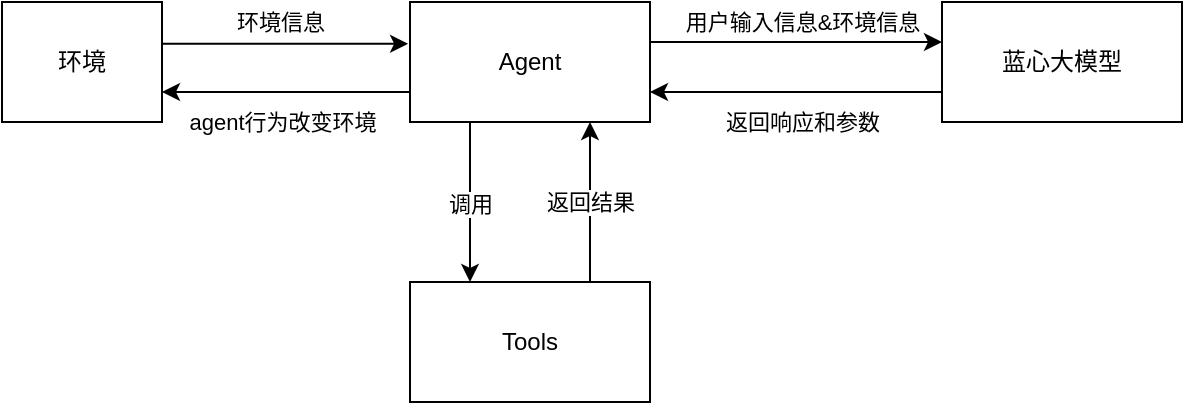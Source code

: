 <mxfile version="24.4.0" type="github">
  <diagram name="第 1 页" id="jfku7HxZWBX7OIH1ryAx">
    <mxGraphModel dx="651" dy="392" grid="1" gridSize="10" guides="1" tooltips="1" connect="1" arrows="1" fold="1" page="1" pageScale="1" pageWidth="827" pageHeight="1169" math="0" shadow="0">
      <root>
        <mxCell id="0" />
        <mxCell id="1" parent="0" />
        <mxCell id="d6JLlXKGqsKfrJxzCSmX-3" value="" style="edgeStyle=orthogonalEdgeStyle;rounded=0;orthogonalLoop=1;jettySize=auto;html=1;" edge="1" parent="1" source="d6JLlXKGqsKfrJxzCSmX-1" target="d6JLlXKGqsKfrJxzCSmX-2">
          <mxGeometry relative="1" as="geometry">
            <Array as="points">
              <mxPoint x="510" y="320" />
              <mxPoint x="510" y="320" />
            </Array>
          </mxGeometry>
        </mxCell>
        <mxCell id="d6JLlXKGqsKfrJxzCSmX-5" value="用户输入信息&amp;amp;环境信息" style="edgeLabel;html=1;align=center;verticalAlign=middle;resizable=0;points=[];" vertex="1" connectable="0" parent="d6JLlXKGqsKfrJxzCSmX-3">
          <mxGeometry x="-0.442" y="-1" relative="1" as="geometry">
            <mxPoint x="35" y="-11" as="offset" />
          </mxGeometry>
        </mxCell>
        <mxCell id="d6JLlXKGqsKfrJxzCSmX-9" style="edgeStyle=orthogonalEdgeStyle;rounded=0;orthogonalLoop=1;jettySize=auto;html=1;exitX=0;exitY=0.75;exitDx=0;exitDy=0;entryX=1;entryY=0.75;entryDx=0;entryDy=0;" edge="1" parent="1" source="d6JLlXKGqsKfrJxzCSmX-1" target="d6JLlXKGqsKfrJxzCSmX-7">
          <mxGeometry relative="1" as="geometry" />
        </mxCell>
        <mxCell id="d6JLlXKGqsKfrJxzCSmX-13" style="edgeStyle=orthogonalEdgeStyle;rounded=0;orthogonalLoop=1;jettySize=auto;html=1;exitX=0.25;exitY=1;exitDx=0;exitDy=0;entryX=0.25;entryY=0;entryDx=0;entryDy=0;" edge="1" parent="1" source="d6JLlXKGqsKfrJxzCSmX-1" target="d6JLlXKGqsKfrJxzCSmX-12">
          <mxGeometry relative="1" as="geometry" />
        </mxCell>
        <mxCell id="d6JLlXKGqsKfrJxzCSmX-15" value="调用" style="edgeLabel;html=1;align=center;verticalAlign=middle;resizable=0;points=[];" vertex="1" connectable="0" parent="d6JLlXKGqsKfrJxzCSmX-13">
          <mxGeometry x="0.021" relative="1" as="geometry">
            <mxPoint as="offset" />
          </mxGeometry>
        </mxCell>
        <mxCell id="d6JLlXKGqsKfrJxzCSmX-1" value="Agent" style="rounded=0;whiteSpace=wrap;html=1;" vertex="1" parent="1">
          <mxGeometry x="354" y="300" width="120" height="60" as="geometry" />
        </mxCell>
        <mxCell id="d6JLlXKGqsKfrJxzCSmX-4" style="edgeStyle=orthogonalEdgeStyle;rounded=0;orthogonalLoop=1;jettySize=auto;html=1;exitX=0;exitY=0.75;exitDx=0;exitDy=0;entryX=1;entryY=0.75;entryDx=0;entryDy=0;" edge="1" parent="1" source="d6JLlXKGqsKfrJxzCSmX-2" target="d6JLlXKGqsKfrJxzCSmX-1">
          <mxGeometry relative="1" as="geometry">
            <Array as="points">
              <mxPoint x="540" y="345" />
              <mxPoint x="540" y="345" />
            </Array>
          </mxGeometry>
        </mxCell>
        <mxCell id="d6JLlXKGqsKfrJxzCSmX-2" value="蓝心大模型" style="rounded=0;whiteSpace=wrap;html=1;" vertex="1" parent="1">
          <mxGeometry x="620" y="300" width="120" height="60" as="geometry" />
        </mxCell>
        <mxCell id="d6JLlXKGqsKfrJxzCSmX-6" value="返回响应和参数" style="edgeLabel;html=1;align=center;verticalAlign=middle;resizable=0;points=[];" vertex="1" connectable="0" parent="1">
          <mxGeometry x="550.001" y="360" as="geometry" />
        </mxCell>
        <mxCell id="d6JLlXKGqsKfrJxzCSmX-8" style="edgeStyle=orthogonalEdgeStyle;rounded=0;orthogonalLoop=1;jettySize=auto;html=1;entryX=-0.008;entryY=0.348;entryDx=0;entryDy=0;entryPerimeter=0;" edge="1" parent="1" source="d6JLlXKGqsKfrJxzCSmX-7" target="d6JLlXKGqsKfrJxzCSmX-1">
          <mxGeometry relative="1" as="geometry">
            <Array as="points">
              <mxPoint x="307" y="320" />
            </Array>
          </mxGeometry>
        </mxCell>
        <mxCell id="d6JLlXKGqsKfrJxzCSmX-10" value="环境信息" style="edgeLabel;html=1;align=center;verticalAlign=middle;resizable=0;points=[];" vertex="1" connectable="0" parent="d6JLlXKGqsKfrJxzCSmX-8">
          <mxGeometry x="-0.199" y="1" relative="1" as="geometry">
            <mxPoint x="9" y="-10" as="offset" />
          </mxGeometry>
        </mxCell>
        <mxCell id="d6JLlXKGqsKfrJxzCSmX-7" value="环境" style="rounded=0;whiteSpace=wrap;html=1;" vertex="1" parent="1">
          <mxGeometry x="150" y="300" width="80" height="60" as="geometry" />
        </mxCell>
        <mxCell id="d6JLlXKGqsKfrJxzCSmX-11" value="agent行为改变环境" style="edgeLabel;html=1;align=center;verticalAlign=middle;resizable=0;points=[];" vertex="1" connectable="0" parent="1">
          <mxGeometry x="290.003" y="360.004" as="geometry" />
        </mxCell>
        <mxCell id="d6JLlXKGqsKfrJxzCSmX-14" value="返回结果" style="edgeStyle=orthogonalEdgeStyle;rounded=0;orthogonalLoop=1;jettySize=auto;html=1;exitX=0.75;exitY=0;exitDx=0;exitDy=0;entryX=0.75;entryY=1;entryDx=0;entryDy=0;" edge="1" parent="1" source="d6JLlXKGqsKfrJxzCSmX-12" target="d6JLlXKGqsKfrJxzCSmX-1">
          <mxGeometry relative="1" as="geometry" />
        </mxCell>
        <mxCell id="d6JLlXKGqsKfrJxzCSmX-12" value="Tools" style="rounded=0;whiteSpace=wrap;html=1;" vertex="1" parent="1">
          <mxGeometry x="354" y="440" width="120" height="60" as="geometry" />
        </mxCell>
      </root>
    </mxGraphModel>
  </diagram>
</mxfile>

